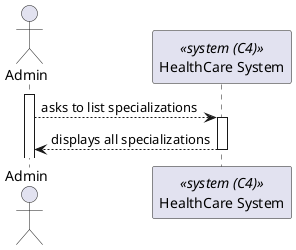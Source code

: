 @startuml
actor Admin as "Admin"
participant SYS as "HealthCare System" <<system (C4)>>

activate Admin 

Admin --> SYS : asks to list specializations 

activate SYS 
SYS --> Admin : displays all specializations
deactivate SYS


@enduml
